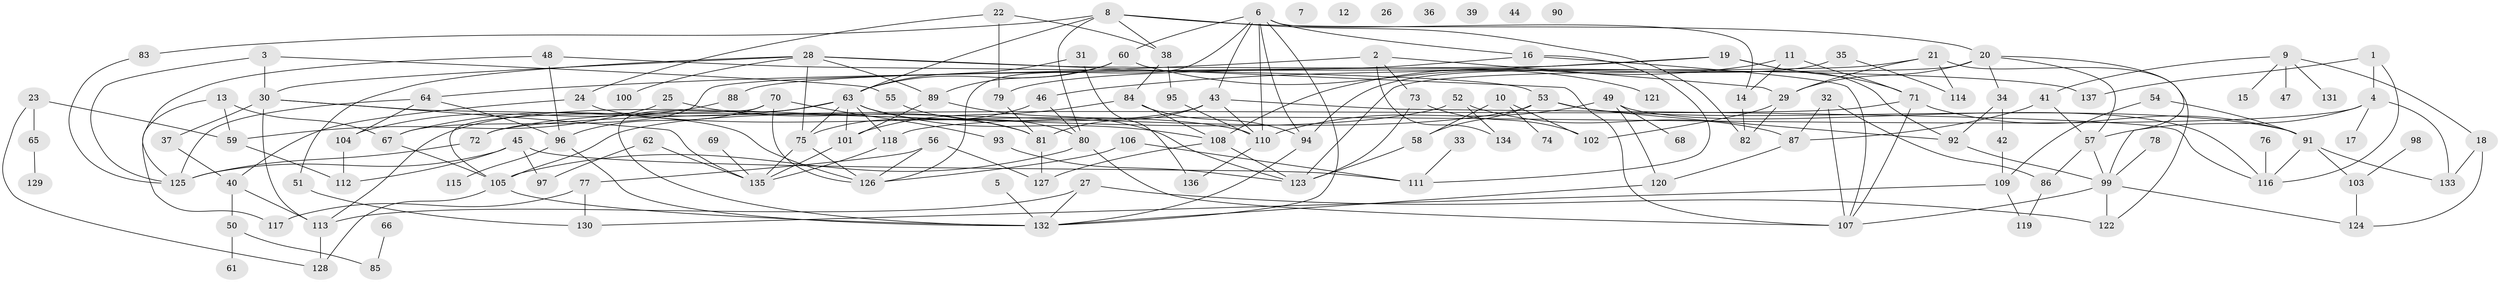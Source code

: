 // coarse degree distribution, {8: 0.0425531914893617, 6: 0.06382978723404255, 1: 0.1276595744680851, 14: 0.02127659574468085, 0: 0.14893617021276595, 24: 0.02127659574468085, 4: 0.2127659574468085, 3: 0.10638297872340426, 11: 0.02127659574468085, 2: 0.0851063829787234, 7: 0.02127659574468085, 10: 0.02127659574468085, 5: 0.0851063829787234, 9: 0.02127659574468085}
// Generated by graph-tools (version 1.1) at 2025/16/03/04/25 18:16:40]
// undirected, 137 vertices, 219 edges
graph export_dot {
graph [start="1"]
  node [color=gray90,style=filled];
  1;
  2;
  3;
  4;
  5;
  6;
  7;
  8;
  9;
  10;
  11;
  12;
  13;
  14;
  15;
  16;
  17;
  18;
  19;
  20;
  21;
  22;
  23;
  24;
  25;
  26;
  27;
  28;
  29;
  30;
  31;
  32;
  33;
  34;
  35;
  36;
  37;
  38;
  39;
  40;
  41;
  42;
  43;
  44;
  45;
  46;
  47;
  48;
  49;
  50;
  51;
  52;
  53;
  54;
  55;
  56;
  57;
  58;
  59;
  60;
  61;
  62;
  63;
  64;
  65;
  66;
  67;
  68;
  69;
  70;
  71;
  72;
  73;
  74;
  75;
  76;
  77;
  78;
  79;
  80;
  81;
  82;
  83;
  84;
  85;
  86;
  87;
  88;
  89;
  90;
  91;
  92;
  93;
  94;
  95;
  96;
  97;
  98;
  99;
  100;
  101;
  102;
  103;
  104;
  105;
  106;
  107;
  108;
  109;
  110;
  111;
  112;
  113;
  114;
  115;
  116;
  117;
  118;
  119;
  120;
  121;
  122;
  123;
  124;
  125;
  126;
  127;
  128;
  129;
  130;
  131;
  132;
  133;
  134;
  135;
  136;
  137;
  1 -- 4;
  1 -- 116;
  1 -- 137;
  2 -- 29;
  2 -- 64;
  2 -- 73;
  2 -- 134;
  3 -- 30;
  3 -- 55;
  3 -- 125;
  4 -- 17;
  4 -- 57;
  4 -- 118;
  4 -- 133;
  5 -- 132;
  6 -- 14;
  6 -- 16;
  6 -- 43;
  6 -- 60;
  6 -- 94;
  6 -- 110;
  6 -- 126;
  6 -- 132;
  8 -- 20;
  8 -- 38;
  8 -- 63;
  8 -- 80;
  8 -- 82;
  8 -- 83;
  9 -- 15;
  9 -- 18;
  9 -- 41;
  9 -- 47;
  9 -- 131;
  10 -- 58;
  10 -- 74;
  10 -- 102;
  11 -- 14;
  11 -- 71;
  11 -- 108;
  13 -- 59;
  13 -- 67;
  13 -- 117;
  14 -- 82;
  16 -- 79;
  16 -- 107;
  16 -- 111;
  18 -- 124;
  18 -- 133;
  19 -- 46;
  19 -- 67;
  19 -- 71;
  19 -- 92;
  20 -- 29;
  20 -- 34;
  20 -- 57;
  20 -- 99;
  20 -- 123;
  21 -- 29;
  21 -- 88;
  21 -- 114;
  21 -- 122;
  22 -- 24;
  22 -- 38;
  22 -- 79;
  23 -- 59;
  23 -- 65;
  23 -- 128;
  24 -- 40;
  24 -- 110;
  25 -- 59;
  25 -- 81;
  27 -- 113;
  27 -- 122;
  27 -- 132;
  28 -- 30;
  28 -- 51;
  28 -- 75;
  28 -- 89;
  28 -- 100;
  28 -- 107;
  28 -- 137;
  29 -- 82;
  29 -- 102;
  30 -- 37;
  30 -- 113;
  30 -- 126;
  30 -- 135;
  31 -- 63;
  31 -- 136;
  32 -- 86;
  32 -- 87;
  32 -- 107;
  33 -- 111;
  34 -- 42;
  34 -- 92;
  35 -- 94;
  35 -- 114;
  37 -- 40;
  38 -- 84;
  38 -- 95;
  40 -- 50;
  40 -- 113;
  41 -- 57;
  41 -- 87;
  42 -- 109;
  43 -- 81;
  43 -- 110;
  43 -- 113;
  43 -- 116;
  45 -- 97;
  45 -- 111;
  45 -- 112;
  45 -- 125;
  46 -- 75;
  46 -- 80;
  48 -- 53;
  48 -- 96;
  48 -- 125;
  49 -- 68;
  49 -- 110;
  49 -- 116;
  49 -- 120;
  50 -- 61;
  50 -- 85;
  51 -- 130;
  52 -- 72;
  52 -- 87;
  52 -- 134;
  53 -- 58;
  53 -- 91;
  53 -- 92;
  53 -- 105;
  54 -- 91;
  54 -- 109;
  55 -- 80;
  56 -- 77;
  56 -- 126;
  56 -- 127;
  57 -- 86;
  57 -- 99;
  58 -- 123;
  59 -- 112;
  60 -- 63;
  60 -- 89;
  60 -- 121;
  62 -- 97;
  62 -- 135;
  63 -- 67;
  63 -- 75;
  63 -- 81;
  63 -- 101;
  63 -- 108;
  63 -- 118;
  63 -- 132;
  64 -- 96;
  64 -- 104;
  64 -- 125;
  65 -- 129;
  66 -- 85;
  67 -- 105;
  69 -- 135;
  70 -- 93;
  70 -- 96;
  70 -- 105;
  70 -- 126;
  71 -- 72;
  71 -- 91;
  71 -- 107;
  72 -- 125;
  73 -- 102;
  73 -- 123;
  75 -- 126;
  75 -- 135;
  76 -- 116;
  77 -- 117;
  77 -- 130;
  78 -- 99;
  79 -- 81;
  80 -- 105;
  80 -- 107;
  81 -- 127;
  83 -- 125;
  84 -- 94;
  84 -- 101;
  84 -- 108;
  86 -- 119;
  87 -- 120;
  88 -- 104;
  89 -- 101;
  89 -- 123;
  91 -- 103;
  91 -- 116;
  91 -- 133;
  92 -- 99;
  93 -- 123;
  94 -- 132;
  95 -- 110;
  96 -- 115;
  96 -- 132;
  98 -- 103;
  99 -- 107;
  99 -- 122;
  99 -- 124;
  101 -- 135;
  103 -- 124;
  104 -- 112;
  105 -- 128;
  105 -- 132;
  106 -- 111;
  106 -- 126;
  108 -- 123;
  108 -- 127;
  109 -- 119;
  109 -- 130;
  110 -- 136;
  113 -- 128;
  118 -- 135;
  120 -- 132;
}
